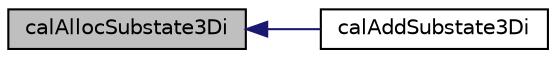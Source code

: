digraph "calAllocSubstate3Di"
{
  edge [fontname="Helvetica",fontsize="10",labelfontname="Helvetica",labelfontsize="10"];
  node [fontname="Helvetica",fontsize="10",shape=record];
  rankdir="LR";
  Node1 [label="calAllocSubstate3Di",height=0.2,width=0.4,color="black", fillcolor="grey75", style="filled" fontcolor="black"];
  Node1 -> Node2 [dir="back",color="midnightblue",fontsize="10",style="solid",fontname="Helvetica"];
  Node2 [label="calAddSubstate3Di",height=0.2,width=0.4,color="black", fillcolor="white", style="filled",URL="$cal3_d_8h.html#a562d246cda1b323d7408aa6db6dd9940",tooltip="Creates and adds a new int substate to CALModel3D::pQi_array and return a pointer to it..."];
}
